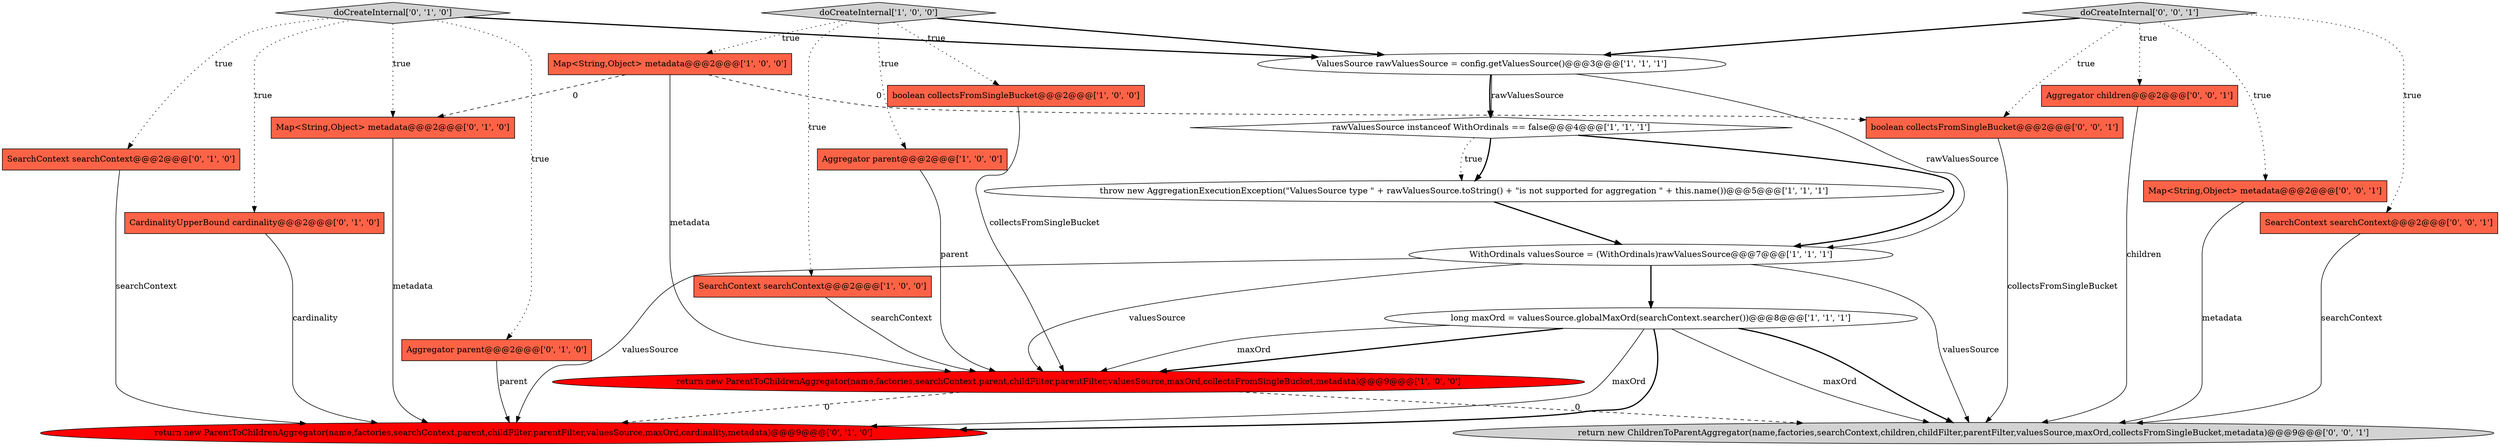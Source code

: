 digraph {
6 [style = filled, label = "return new ParentToChildrenAggregator(name,factories,searchContext,parent,childFilter,parentFilter,valuesSource,maxOrd,collectsFromSingleBucket,metadata)@@@9@@@['1', '0', '0']", fillcolor = red, shape = ellipse image = "AAA1AAABBB1BBB"];
8 [style = filled, label = "ValuesSource rawValuesSource = config.getValuesSource()@@@3@@@['1', '1', '1']", fillcolor = white, shape = ellipse image = "AAA0AAABBB1BBB"];
20 [style = filled, label = "Aggregator children@@@2@@@['0', '0', '1']", fillcolor = tomato, shape = box image = "AAA0AAABBB3BBB"];
11 [style = filled, label = "return new ParentToChildrenAggregator(name,factories,searchContext,parent,childFilter,parentFilter,valuesSource,maxOrd,cardinality,metadata)@@@9@@@['0', '1', '0']", fillcolor = red, shape = ellipse image = "AAA1AAABBB2BBB"];
10 [style = filled, label = "long maxOrd = valuesSource.globalMaxOrd(searchContext.searcher())@@@8@@@['1', '1', '1']", fillcolor = white, shape = ellipse image = "AAA0AAABBB1BBB"];
14 [style = filled, label = "SearchContext searchContext@@@2@@@['0', '1', '0']", fillcolor = tomato, shape = box image = "AAA0AAABBB2BBB"];
3 [style = filled, label = "SearchContext searchContext@@@2@@@['1', '0', '0']", fillcolor = tomato, shape = box image = "AAA0AAABBB1BBB"];
19 [style = filled, label = "Map<String,Object> metadata@@@2@@@['0', '0', '1']", fillcolor = tomato, shape = box image = "AAA0AAABBB3BBB"];
2 [style = filled, label = "boolean collectsFromSingleBucket@@@2@@@['1', '0', '0']", fillcolor = tomato, shape = box image = "AAA0AAABBB1BBB"];
4 [style = filled, label = "Aggregator parent@@@2@@@['1', '0', '0']", fillcolor = tomato, shape = box image = "AAA0AAABBB1BBB"];
1 [style = filled, label = "WithOrdinals valuesSource = (WithOrdinals)rawValuesSource@@@7@@@['1', '1', '1']", fillcolor = white, shape = ellipse image = "AAA0AAABBB1BBB"];
15 [style = filled, label = "doCreateInternal['0', '1', '0']", fillcolor = lightgray, shape = diamond image = "AAA0AAABBB2BBB"];
22 [style = filled, label = "return new ChildrenToParentAggregator(name,factories,searchContext,children,childFilter,parentFilter,valuesSource,maxOrd,collectsFromSingleBucket,metadata)@@@9@@@['0', '0', '1']", fillcolor = lightgray, shape = ellipse image = "AAA0AAABBB3BBB"];
0 [style = filled, label = "throw new AggregationExecutionException(\"ValuesSource type \" + rawValuesSource.toString() + \"is not supported for aggregation \" + this.name())@@@5@@@['1', '1', '1']", fillcolor = white, shape = ellipse image = "AAA0AAABBB1BBB"];
12 [style = filled, label = "CardinalityUpperBound cardinality@@@2@@@['0', '1', '0']", fillcolor = tomato, shape = box image = "AAA0AAABBB2BBB"];
18 [style = filled, label = "doCreateInternal['0', '0', '1']", fillcolor = lightgray, shape = diamond image = "AAA0AAABBB3BBB"];
16 [style = filled, label = "Map<String,Object> metadata@@@2@@@['0', '1', '0']", fillcolor = tomato, shape = box image = "AAA1AAABBB2BBB"];
13 [style = filled, label = "Aggregator parent@@@2@@@['0', '1', '0']", fillcolor = tomato, shape = box image = "AAA0AAABBB2BBB"];
7 [style = filled, label = "Map<String,Object> metadata@@@2@@@['1', '0', '0']", fillcolor = tomato, shape = box image = "AAA1AAABBB1BBB"];
5 [style = filled, label = "rawValuesSource instanceof WithOrdinals == false@@@4@@@['1', '1', '1']", fillcolor = white, shape = diamond image = "AAA0AAABBB1BBB"];
9 [style = filled, label = "doCreateInternal['1', '0', '0']", fillcolor = lightgray, shape = diamond image = "AAA0AAABBB1BBB"];
17 [style = filled, label = "SearchContext searchContext@@@2@@@['0', '0', '1']", fillcolor = tomato, shape = box image = "AAA0AAABBB3BBB"];
21 [style = filled, label = "boolean collectsFromSingleBucket@@@2@@@['0', '0', '1']", fillcolor = tomato, shape = box image = "AAA0AAABBB3BBB"];
10->22 [style = bold, label=""];
8->1 [style = solid, label="rawValuesSource"];
7->21 [style = dashed, label="0"];
3->6 [style = solid, label="searchContext"];
12->11 [style = solid, label="cardinality"];
7->16 [style = dashed, label="0"];
6->11 [style = dashed, label="0"];
2->6 [style = solid, label="collectsFromSingleBucket"];
18->21 [style = dotted, label="true"];
18->19 [style = dotted, label="true"];
5->0 [style = dotted, label="true"];
13->11 [style = solid, label="parent"];
18->20 [style = dotted, label="true"];
16->11 [style = solid, label="metadata"];
15->14 [style = dotted, label="true"];
15->16 [style = dotted, label="true"];
9->8 [style = bold, label=""];
4->6 [style = solid, label="parent"];
10->6 [style = bold, label=""];
6->22 [style = dashed, label="0"];
10->22 [style = solid, label="maxOrd"];
15->13 [style = dotted, label="true"];
21->22 [style = solid, label="collectsFromSingleBucket"];
5->1 [style = bold, label=""];
19->22 [style = solid, label="metadata"];
1->11 [style = solid, label="valuesSource"];
8->5 [style = bold, label=""];
5->0 [style = bold, label=""];
0->1 [style = bold, label=""];
1->6 [style = solid, label="valuesSource"];
9->2 [style = dotted, label="true"];
20->22 [style = solid, label="children"];
7->6 [style = solid, label="metadata"];
1->22 [style = solid, label="valuesSource"];
9->4 [style = dotted, label="true"];
15->12 [style = dotted, label="true"];
8->5 [style = solid, label="rawValuesSource"];
17->22 [style = solid, label="searchContext"];
18->8 [style = bold, label=""];
18->17 [style = dotted, label="true"];
9->3 [style = dotted, label="true"];
9->7 [style = dotted, label="true"];
14->11 [style = solid, label="searchContext"];
1->10 [style = bold, label=""];
15->8 [style = bold, label=""];
10->11 [style = solid, label="maxOrd"];
10->11 [style = bold, label=""];
10->6 [style = solid, label="maxOrd"];
}
